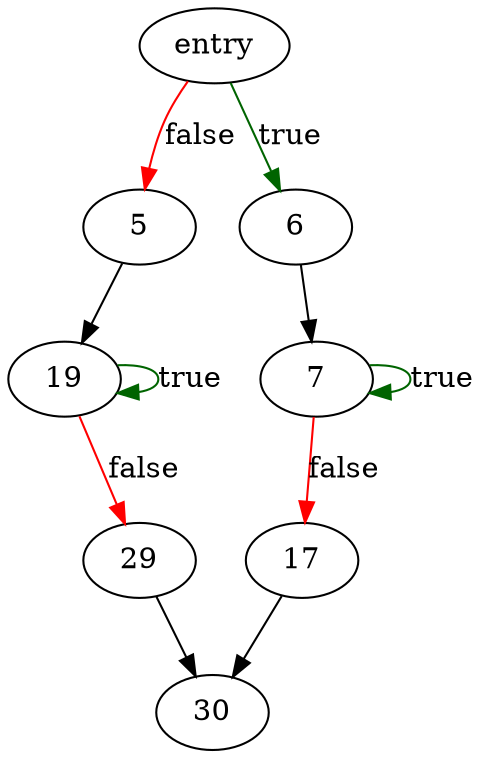 digraph "inttostr" {
	// Node definitions.
	2 [label=entry];
	5;
	6;
	7;
	17;
	19;
	29;
	30;

	// Edge definitions.
	2 -> 5 [
		color=red
		label=false
	];
	2 -> 6 [
		color=darkgreen
		label=true
	];
	5 -> 19;
	6 -> 7;
	7 -> 7 [
		color=darkgreen
		label=true
	];
	7 -> 17 [
		color=red
		label=false
	];
	17 -> 30;
	19 -> 19 [
		color=darkgreen
		label=true
	];
	19 -> 29 [
		color=red
		label=false
	];
	29 -> 30;
}